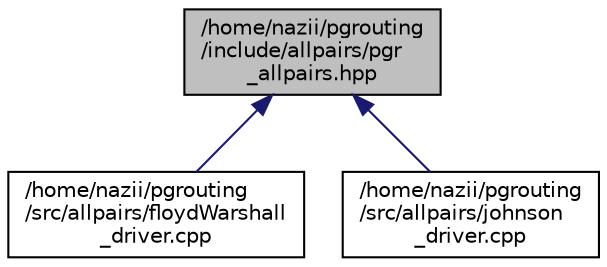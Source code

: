 digraph "/home/nazii/pgrouting/include/allpairs/pgr_allpairs.hpp"
{
  edge [fontname="Helvetica",fontsize="10",labelfontname="Helvetica",labelfontsize="10"];
  node [fontname="Helvetica",fontsize="10",shape=record];
  Node34 [label="/home/nazii/pgrouting\l/include/allpairs/pgr\l_allpairs.hpp",height=0.2,width=0.4,color="black", fillcolor="grey75", style="filled", fontcolor="black"];
  Node34 -> Node35 [dir="back",color="midnightblue",fontsize="10",style="solid",fontname="Helvetica"];
  Node35 [label="/home/nazii/pgrouting\l/src/allpairs/floydWarshall\l_driver.cpp",height=0.2,width=0.4,color="black", fillcolor="white", style="filled",URL="$floydWarshall__driver_8cpp.html"];
  Node34 -> Node36 [dir="back",color="midnightblue",fontsize="10",style="solid",fontname="Helvetica"];
  Node36 [label="/home/nazii/pgrouting\l/src/allpairs/johnson\l_driver.cpp",height=0.2,width=0.4,color="black", fillcolor="white", style="filled",URL="$johnson__driver_8cpp.html"];
}
